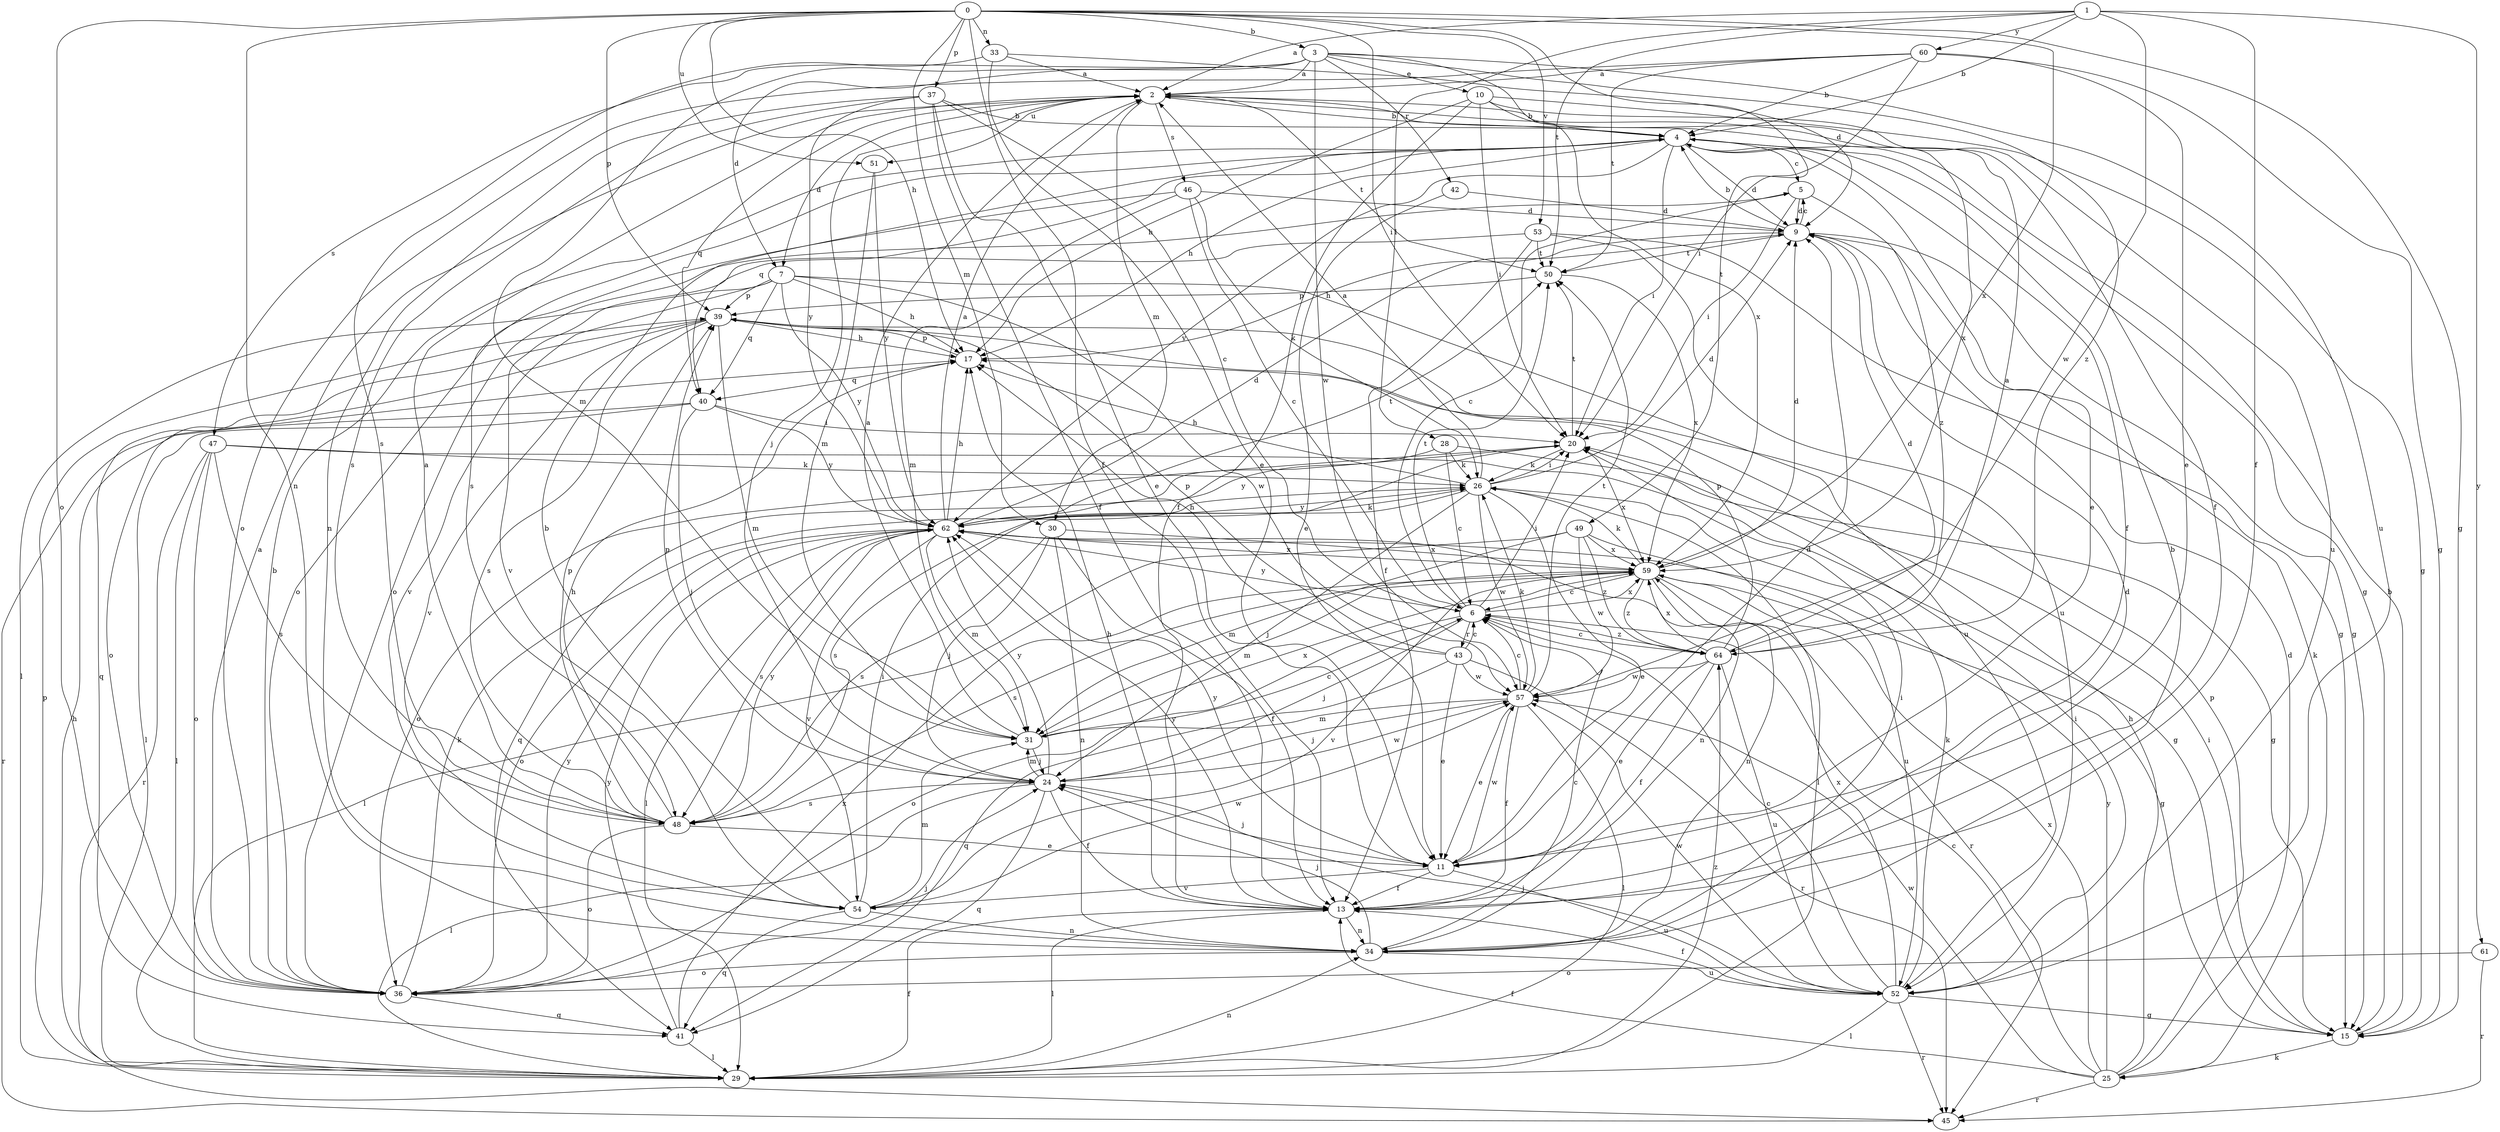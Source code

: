 strict digraph  {
0;
1;
2;
3;
4;
5;
6;
7;
9;
10;
11;
13;
15;
17;
20;
24;
25;
26;
28;
29;
30;
31;
33;
34;
36;
37;
39;
40;
41;
42;
43;
45;
46;
47;
48;
49;
50;
51;
52;
53;
54;
57;
59;
60;
61;
62;
64;
0 -> 3  [label=b];
0 -> 13  [label=f];
0 -> 15  [label=g];
0 -> 17  [label=h];
0 -> 20  [label=i];
0 -> 30  [label=m];
0 -> 33  [label=n];
0 -> 34  [label=n];
0 -> 36  [label=o];
0 -> 37  [label=p];
0 -> 39  [label=p];
0 -> 49  [label=t];
0 -> 51  [label=u];
0 -> 53  [label=v];
0 -> 59  [label=x];
1 -> 2  [label=a];
1 -> 4  [label=b];
1 -> 13  [label=f];
1 -> 28  [label=l];
1 -> 50  [label=t];
1 -> 57  [label=w];
1 -> 60  [label=y];
1 -> 61  [label=y];
2 -> 4  [label=b];
2 -> 7  [label=d];
2 -> 13  [label=f];
2 -> 24  [label=j];
2 -> 30  [label=m];
2 -> 40  [label=q];
2 -> 46  [label=s];
2 -> 50  [label=t];
2 -> 51  [label=u];
2 -> 59  [label=x];
3 -> 2  [label=a];
3 -> 7  [label=d];
3 -> 10  [label=e];
3 -> 31  [label=m];
3 -> 42  [label=r];
3 -> 47  [label=s];
3 -> 52  [label=u];
3 -> 57  [label=w];
3 -> 59  [label=x];
3 -> 64  [label=z];
4 -> 5  [label=c];
4 -> 9  [label=d];
4 -> 11  [label=e];
4 -> 13  [label=f];
4 -> 15  [label=g];
4 -> 17  [label=h];
4 -> 20  [label=i];
4 -> 40  [label=q];
4 -> 48  [label=s];
4 -> 62  [label=y];
5 -> 9  [label=d];
5 -> 20  [label=i];
5 -> 36  [label=o];
5 -> 64  [label=z];
6 -> 5  [label=c];
6 -> 20  [label=i];
6 -> 24  [label=j];
6 -> 36  [label=o];
6 -> 43  [label=r];
6 -> 50  [label=t];
6 -> 59  [label=x];
6 -> 62  [label=y];
6 -> 64  [label=z];
7 -> 17  [label=h];
7 -> 29  [label=l];
7 -> 39  [label=p];
7 -> 40  [label=q];
7 -> 52  [label=u];
7 -> 54  [label=v];
7 -> 57  [label=w];
7 -> 62  [label=y];
9 -> 4  [label=b];
9 -> 5  [label=c];
9 -> 15  [label=g];
9 -> 17  [label=h];
9 -> 25  [label=k];
9 -> 50  [label=t];
10 -> 4  [label=b];
10 -> 13  [label=f];
10 -> 15  [label=g];
10 -> 17  [label=h];
10 -> 20  [label=i];
10 -> 52  [label=u];
11 -> 9  [label=d];
11 -> 13  [label=f];
11 -> 24  [label=j];
11 -> 52  [label=u];
11 -> 54  [label=v];
11 -> 57  [label=w];
11 -> 62  [label=y];
13 -> 17  [label=h];
13 -> 29  [label=l];
13 -> 34  [label=n];
13 -> 62  [label=y];
15 -> 4  [label=b];
15 -> 20  [label=i];
15 -> 25  [label=k];
17 -> 39  [label=p];
17 -> 40  [label=q];
20 -> 26  [label=k];
20 -> 36  [label=o];
20 -> 41  [label=q];
20 -> 50  [label=t];
20 -> 59  [label=x];
24 -> 13  [label=f];
24 -> 29  [label=l];
24 -> 31  [label=m];
24 -> 39  [label=p];
24 -> 41  [label=q];
24 -> 48  [label=s];
24 -> 57  [label=w];
24 -> 62  [label=y];
25 -> 6  [label=c];
25 -> 9  [label=d];
25 -> 13  [label=f];
25 -> 17  [label=h];
25 -> 39  [label=p];
25 -> 45  [label=r];
25 -> 57  [label=w];
25 -> 59  [label=x];
25 -> 62  [label=y];
26 -> 2  [label=a];
26 -> 9  [label=d];
26 -> 11  [label=e];
26 -> 17  [label=h];
26 -> 20  [label=i];
26 -> 24  [label=j];
26 -> 29  [label=l];
26 -> 48  [label=s];
26 -> 57  [label=w];
26 -> 62  [label=y];
28 -> 6  [label=c];
28 -> 15  [label=g];
28 -> 26  [label=k];
28 -> 62  [label=y];
29 -> 13  [label=f];
29 -> 17  [label=h];
29 -> 34  [label=n];
29 -> 39  [label=p];
29 -> 64  [label=z];
30 -> 13  [label=f];
30 -> 24  [label=j];
30 -> 34  [label=n];
30 -> 48  [label=s];
30 -> 59  [label=x];
31 -> 2  [label=a];
31 -> 6  [label=c];
31 -> 24  [label=j];
31 -> 59  [label=x];
33 -> 2  [label=a];
33 -> 9  [label=d];
33 -> 11  [label=e];
33 -> 48  [label=s];
34 -> 4  [label=b];
34 -> 6  [label=c];
34 -> 9  [label=d];
34 -> 20  [label=i];
34 -> 24  [label=j];
34 -> 36  [label=o];
34 -> 52  [label=u];
36 -> 2  [label=a];
36 -> 4  [label=b];
36 -> 24  [label=j];
36 -> 26  [label=k];
36 -> 41  [label=q];
36 -> 62  [label=y];
37 -> 4  [label=b];
37 -> 6  [label=c];
37 -> 11  [label=e];
37 -> 13  [label=f];
37 -> 34  [label=n];
37 -> 48  [label=s];
37 -> 62  [label=y];
39 -> 17  [label=h];
39 -> 31  [label=m];
39 -> 36  [label=o];
39 -> 41  [label=q];
39 -> 48  [label=s];
39 -> 54  [label=v];
40 -> 20  [label=i];
40 -> 24  [label=j];
40 -> 29  [label=l];
40 -> 45  [label=r];
40 -> 62  [label=y];
41 -> 29  [label=l];
41 -> 59  [label=x];
41 -> 62  [label=y];
42 -> 9  [label=d];
42 -> 11  [label=e];
43 -> 6  [label=c];
43 -> 11  [label=e];
43 -> 17  [label=h];
43 -> 39  [label=p];
43 -> 41  [label=q];
43 -> 45  [label=r];
43 -> 57  [label=w];
46 -> 6  [label=c];
46 -> 9  [label=d];
46 -> 26  [label=k];
46 -> 31  [label=m];
46 -> 36  [label=o];
47 -> 15  [label=g];
47 -> 26  [label=k];
47 -> 29  [label=l];
47 -> 36  [label=o];
47 -> 45  [label=r];
47 -> 48  [label=s];
48 -> 2  [label=a];
48 -> 11  [label=e];
48 -> 17  [label=h];
48 -> 36  [label=o];
48 -> 39  [label=p];
48 -> 62  [label=y];
49 -> 29  [label=l];
49 -> 31  [label=m];
49 -> 52  [label=u];
49 -> 57  [label=w];
49 -> 59  [label=x];
49 -> 64  [label=z];
50 -> 39  [label=p];
50 -> 59  [label=x];
51 -> 31  [label=m];
51 -> 62  [label=y];
52 -> 6  [label=c];
52 -> 13  [label=f];
52 -> 15  [label=g];
52 -> 20  [label=i];
52 -> 24  [label=j];
52 -> 26  [label=k];
52 -> 29  [label=l];
52 -> 45  [label=r];
52 -> 57  [label=w];
52 -> 59  [label=x];
53 -> 13  [label=f];
53 -> 15  [label=g];
53 -> 50  [label=t];
53 -> 52  [label=u];
53 -> 54  [label=v];
54 -> 4  [label=b];
54 -> 20  [label=i];
54 -> 31  [label=m];
54 -> 34  [label=n];
54 -> 41  [label=q];
54 -> 57  [label=w];
57 -> 6  [label=c];
57 -> 11  [label=e];
57 -> 13  [label=f];
57 -> 24  [label=j];
57 -> 26  [label=k];
57 -> 29  [label=l];
57 -> 31  [label=m];
57 -> 50  [label=t];
59 -> 6  [label=c];
59 -> 9  [label=d];
59 -> 15  [label=g];
59 -> 26  [label=k];
59 -> 31  [label=m];
59 -> 34  [label=n];
59 -> 45  [label=r];
59 -> 48  [label=s];
59 -> 54  [label=v];
59 -> 64  [label=z];
60 -> 2  [label=a];
60 -> 4  [label=b];
60 -> 11  [label=e];
60 -> 15  [label=g];
60 -> 20  [label=i];
60 -> 36  [label=o];
60 -> 50  [label=t];
61 -> 36  [label=o];
61 -> 45  [label=r];
62 -> 2  [label=a];
62 -> 9  [label=d];
62 -> 17  [label=h];
62 -> 26  [label=k];
62 -> 29  [label=l];
62 -> 31  [label=m];
62 -> 34  [label=n];
62 -> 36  [label=o];
62 -> 48  [label=s];
62 -> 50  [label=t];
62 -> 54  [label=v];
62 -> 59  [label=x];
64 -> 2  [label=a];
64 -> 6  [label=c];
64 -> 9  [label=d];
64 -> 11  [label=e];
64 -> 13  [label=f];
64 -> 39  [label=p];
64 -> 52  [label=u];
64 -> 57  [label=w];
64 -> 59  [label=x];
}
